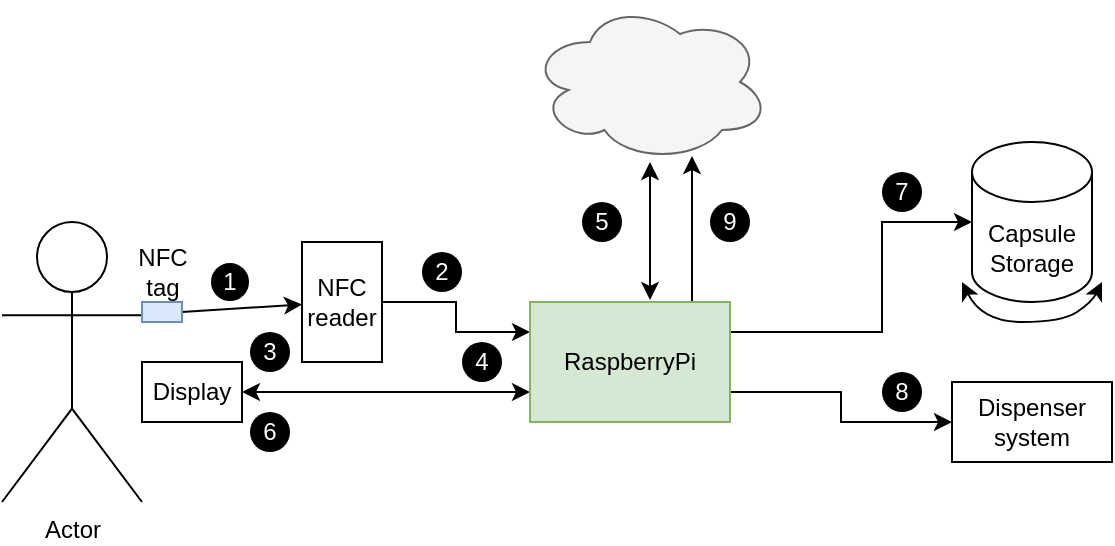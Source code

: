 <mxfile version="16.2.2" type="device"><diagram id="guG5wH_XhX3k_Xk1kODz" name="Page-1"><mxGraphModel dx="946" dy="560" grid="1" gridSize="10" guides="1" tooltips="1" connect="1" arrows="1" fold="1" page="1" pageScale="1" pageWidth="827" pageHeight="1169" math="0" shadow="0"><root><mxCell id="0"/><mxCell id="1" parent="0"/><mxCell id="evwkWGdYpqI7Ay33M1Ld-1" value="Actor" style="shape=umlActor;verticalLabelPosition=bottom;verticalAlign=top;html=1;outlineConnect=0;" vertex="1" parent="1"><mxGeometry x="40" y="270" width="70" height="140" as="geometry"/></mxCell><mxCell id="evwkWGdYpqI7Ay33M1Ld-2" value="" style="endArrow=classic;html=1;rounded=0;exitX=1;exitY=0.5;exitDx=0;exitDy=0;" edge="1" parent="1" source="evwkWGdYpqI7Ay33M1Ld-13" target="evwkWGdYpqI7Ay33M1Ld-4"><mxGeometry width="50" height="50" relative="1" as="geometry"><mxPoint x="140" y="320" as="sourcePoint"/><mxPoint x="220" y="340" as="targetPoint"/><Array as="points"/></mxGeometry></mxCell><mxCell id="evwkWGdYpqI7Ay33M1Ld-3" value="NFC&lt;br&gt;tag" style="text;html=1;align=center;verticalAlign=middle;resizable=0;points=[];autosize=1;strokeColor=none;fillColor=none;" vertex="1" parent="1"><mxGeometry x="100" y="280" width="40" height="30" as="geometry"/></mxCell><mxCell id="evwkWGdYpqI7Ay33M1Ld-6" style="edgeStyle=orthogonalEdgeStyle;rounded=0;orthogonalLoop=1;jettySize=auto;html=1;exitX=1;exitY=0.5;exitDx=0;exitDy=0;entryX=0;entryY=0.25;entryDx=0;entryDy=0;" edge="1" parent="1" source="evwkWGdYpqI7Ay33M1Ld-4" target="evwkWGdYpqI7Ay33M1Ld-5"><mxGeometry relative="1" as="geometry"/></mxCell><mxCell id="evwkWGdYpqI7Ay33M1Ld-4" value="NFC reader" style="rounded=0;whiteSpace=wrap;html=1;" vertex="1" parent="1"><mxGeometry x="190" y="280" width="40" height="60" as="geometry"/></mxCell><mxCell id="evwkWGdYpqI7Ay33M1Ld-11" style="edgeStyle=orthogonalEdgeStyle;rounded=0;orthogonalLoop=1;jettySize=auto;html=1;exitX=0.6;exitY=-0.017;exitDx=0;exitDy=0;startArrow=classic;startFill=1;exitPerimeter=0;" edge="1" parent="1" source="evwkWGdYpqI7Ay33M1Ld-5" target="evwkWGdYpqI7Ay33M1Ld-8"><mxGeometry relative="1" as="geometry"><Array as="points"/></mxGeometry></mxCell><mxCell id="evwkWGdYpqI7Ay33M1Ld-15" style="edgeStyle=orthogonalEdgeStyle;rounded=0;orthogonalLoop=1;jettySize=auto;html=1;exitX=0;exitY=0.75;exitDx=0;exitDy=0;entryX=1;entryY=0.5;entryDx=0;entryDy=0;startArrow=classic;startFill=1;" edge="1" parent="1" source="evwkWGdYpqI7Ay33M1Ld-5" target="evwkWGdYpqI7Ay33M1Ld-14"><mxGeometry relative="1" as="geometry"/></mxCell><mxCell id="evwkWGdYpqI7Ay33M1Ld-26" style="edgeStyle=orthogonalEdgeStyle;rounded=0;orthogonalLoop=1;jettySize=auto;html=1;exitX=1;exitY=0.25;exitDx=0;exitDy=0;entryX=0;entryY=0.5;entryDx=0;entryDy=0;startArrow=none;startFill=0;entryPerimeter=0;" edge="1" parent="1" source="evwkWGdYpqI7Ay33M1Ld-5" target="evwkWGdYpqI7Ay33M1Ld-25"><mxGeometry relative="1" as="geometry"><mxPoint x="520" y="332" as="targetPoint"/><Array as="points"><mxPoint x="480" y="325"/><mxPoint x="480" y="270"/></Array></mxGeometry></mxCell><mxCell id="evwkWGdYpqI7Ay33M1Ld-35" style="edgeStyle=orthogonalEdgeStyle;rounded=0;orthogonalLoop=1;jettySize=auto;html=1;exitX=1;exitY=0.75;exitDx=0;exitDy=0;entryX=0;entryY=0.5;entryDx=0;entryDy=0;startArrow=none;startFill=0;" edge="1" parent="1" source="evwkWGdYpqI7Ay33M1Ld-5" target="evwkWGdYpqI7Ay33M1Ld-34"><mxGeometry relative="1" as="geometry"/></mxCell><mxCell id="evwkWGdYpqI7Ay33M1Ld-38" style="edgeStyle=orthogonalEdgeStyle;rounded=0;orthogonalLoop=1;jettySize=auto;html=1;exitX=0.75;exitY=0;exitDx=0;exitDy=0;entryX=0.675;entryY=0.963;entryDx=0;entryDy=0;entryPerimeter=0;startArrow=none;startFill=0;" edge="1" parent="1" source="evwkWGdYpqI7Ay33M1Ld-5" target="evwkWGdYpqI7Ay33M1Ld-8"><mxGeometry relative="1" as="geometry"><Array as="points"><mxPoint x="385" y="310"/></Array></mxGeometry></mxCell><mxCell id="evwkWGdYpqI7Ay33M1Ld-5" value="RaspberryPi" style="rounded=0;whiteSpace=wrap;html=1;fillColor=#d5e8d4;strokeColor=#82b366;" vertex="1" parent="1"><mxGeometry x="304" y="310" width="100" height="60" as="geometry"/></mxCell><mxCell id="evwkWGdYpqI7Ay33M1Ld-8" value="" style="ellipse;shape=cloud;whiteSpace=wrap;html=1;fillColor=#f5f5f5;strokeColor=#666666;fontColor=#333333;" vertex="1" parent="1"><mxGeometry x="304" y="160" width="120" height="80" as="geometry"/></mxCell><mxCell id="evwkWGdYpqI7Ay33M1Ld-13" value="" style="rounded=0;whiteSpace=wrap;html=1;fillColor=#dae8fc;strokeColor=#6c8ebf;" vertex="1" parent="1"><mxGeometry x="110" y="310" width="20" height="10" as="geometry"/></mxCell><mxCell id="evwkWGdYpqI7Ay33M1Ld-14" value="Display" style="rounded=0;whiteSpace=wrap;html=1;" vertex="1" parent="1"><mxGeometry x="110" y="340" width="50" height="30" as="geometry"/></mxCell><mxCell id="evwkWGdYpqI7Ay33M1Ld-16" value="1" style="ellipse;whiteSpace=wrap;html=1;aspect=fixed;fillColor=#000000;strokeColor=#FFFFFF;fontColor=#FFFFFF;" vertex="1" parent="1"><mxGeometry x="144" y="290" width="20" height="20" as="geometry"/></mxCell><mxCell id="evwkWGdYpqI7Ay33M1Ld-17" value="2" style="ellipse;whiteSpace=wrap;html=1;aspect=fixed;fillColor=#000000;strokeColor=none;fontColor=#FFFFFF;" vertex="1" parent="1"><mxGeometry x="250" y="285" width="20" height="20" as="geometry"/></mxCell><mxCell id="evwkWGdYpqI7Ay33M1Ld-25" value="Capsule&lt;br&gt;Storage" style="shape=cylinder3;whiteSpace=wrap;html=1;boundedLbl=1;backgroundOutline=1;size=15;" vertex="1" parent="1"><mxGeometry x="525" y="230" width="60" height="80" as="geometry"/></mxCell><mxCell id="evwkWGdYpqI7Ay33M1Ld-28" value="" style="curved=1;endArrow=classic;html=1;rounded=0;startArrow=classic;startFill=1;" edge="1" parent="1"><mxGeometry width="50" height="50" relative="1" as="geometry"><mxPoint x="590" y="300" as="sourcePoint"/><mxPoint x="520" y="300" as="targetPoint"/><Array as="points"><mxPoint x="585" y="310"/><mxPoint x="570" y="320"/><mxPoint x="530" y="320"/></Array></mxGeometry></mxCell><mxCell id="evwkWGdYpqI7Ay33M1Ld-34" value="Dispenser&lt;br&gt;system" style="rounded=0;whiteSpace=wrap;html=1;" vertex="1" parent="1"><mxGeometry x="515" y="350" width="80" height="40" as="geometry"/></mxCell><mxCell id="evwkWGdYpqI7Ay33M1Ld-40" value="3" style="ellipse;whiteSpace=wrap;html=1;aspect=fixed;fillColor=#000000;strokeColor=none;fontColor=#FFFFFF;" vertex="1" parent="1"><mxGeometry x="164" y="325" width="20" height="20" as="geometry"/></mxCell><mxCell id="evwkWGdYpqI7Ay33M1Ld-41" value="4" style="ellipse;whiteSpace=wrap;html=1;aspect=fixed;fillColor=#000000;strokeColor=none;fontColor=#FFFFFF;" vertex="1" parent="1"><mxGeometry x="270" y="330" width="20" height="20" as="geometry"/></mxCell><mxCell id="evwkWGdYpqI7Ay33M1Ld-42" value="5" style="ellipse;whiteSpace=wrap;html=1;aspect=fixed;fillColor=#000000;strokeColor=none;fontColor=#FFFFFF;" vertex="1" parent="1"><mxGeometry x="330" y="260" width="20" height="20" as="geometry"/></mxCell><mxCell id="evwkWGdYpqI7Ay33M1Ld-43" value="6" style="ellipse;whiteSpace=wrap;html=1;aspect=fixed;fillColor=#000000;strokeColor=none;fontColor=#FFFFFF;" vertex="1" parent="1"><mxGeometry x="164" y="365" width="20" height="20" as="geometry"/></mxCell><mxCell id="evwkWGdYpqI7Ay33M1Ld-46" value="7" style="ellipse;whiteSpace=wrap;html=1;aspect=fixed;fillColor=#000000;strokeColor=none;fontColor=#FFFFFF;" vertex="1" parent="1"><mxGeometry x="480" y="245" width="20" height="20" as="geometry"/></mxCell><mxCell id="evwkWGdYpqI7Ay33M1Ld-47" value="8" style="ellipse;whiteSpace=wrap;html=1;aspect=fixed;fillColor=#000000;strokeColor=none;fontColor=#FFFFFF;" vertex="1" parent="1"><mxGeometry x="480" y="345" width="20" height="20" as="geometry"/></mxCell><mxCell id="evwkWGdYpqI7Ay33M1Ld-48" value="9" style="ellipse;whiteSpace=wrap;html=1;aspect=fixed;fillColor=#000000;strokeColor=none;fontColor=#FFFFFF;" vertex="1" parent="1"><mxGeometry x="394" y="260" width="20" height="20" as="geometry"/></mxCell></root></mxGraphModel></diagram></mxfile>